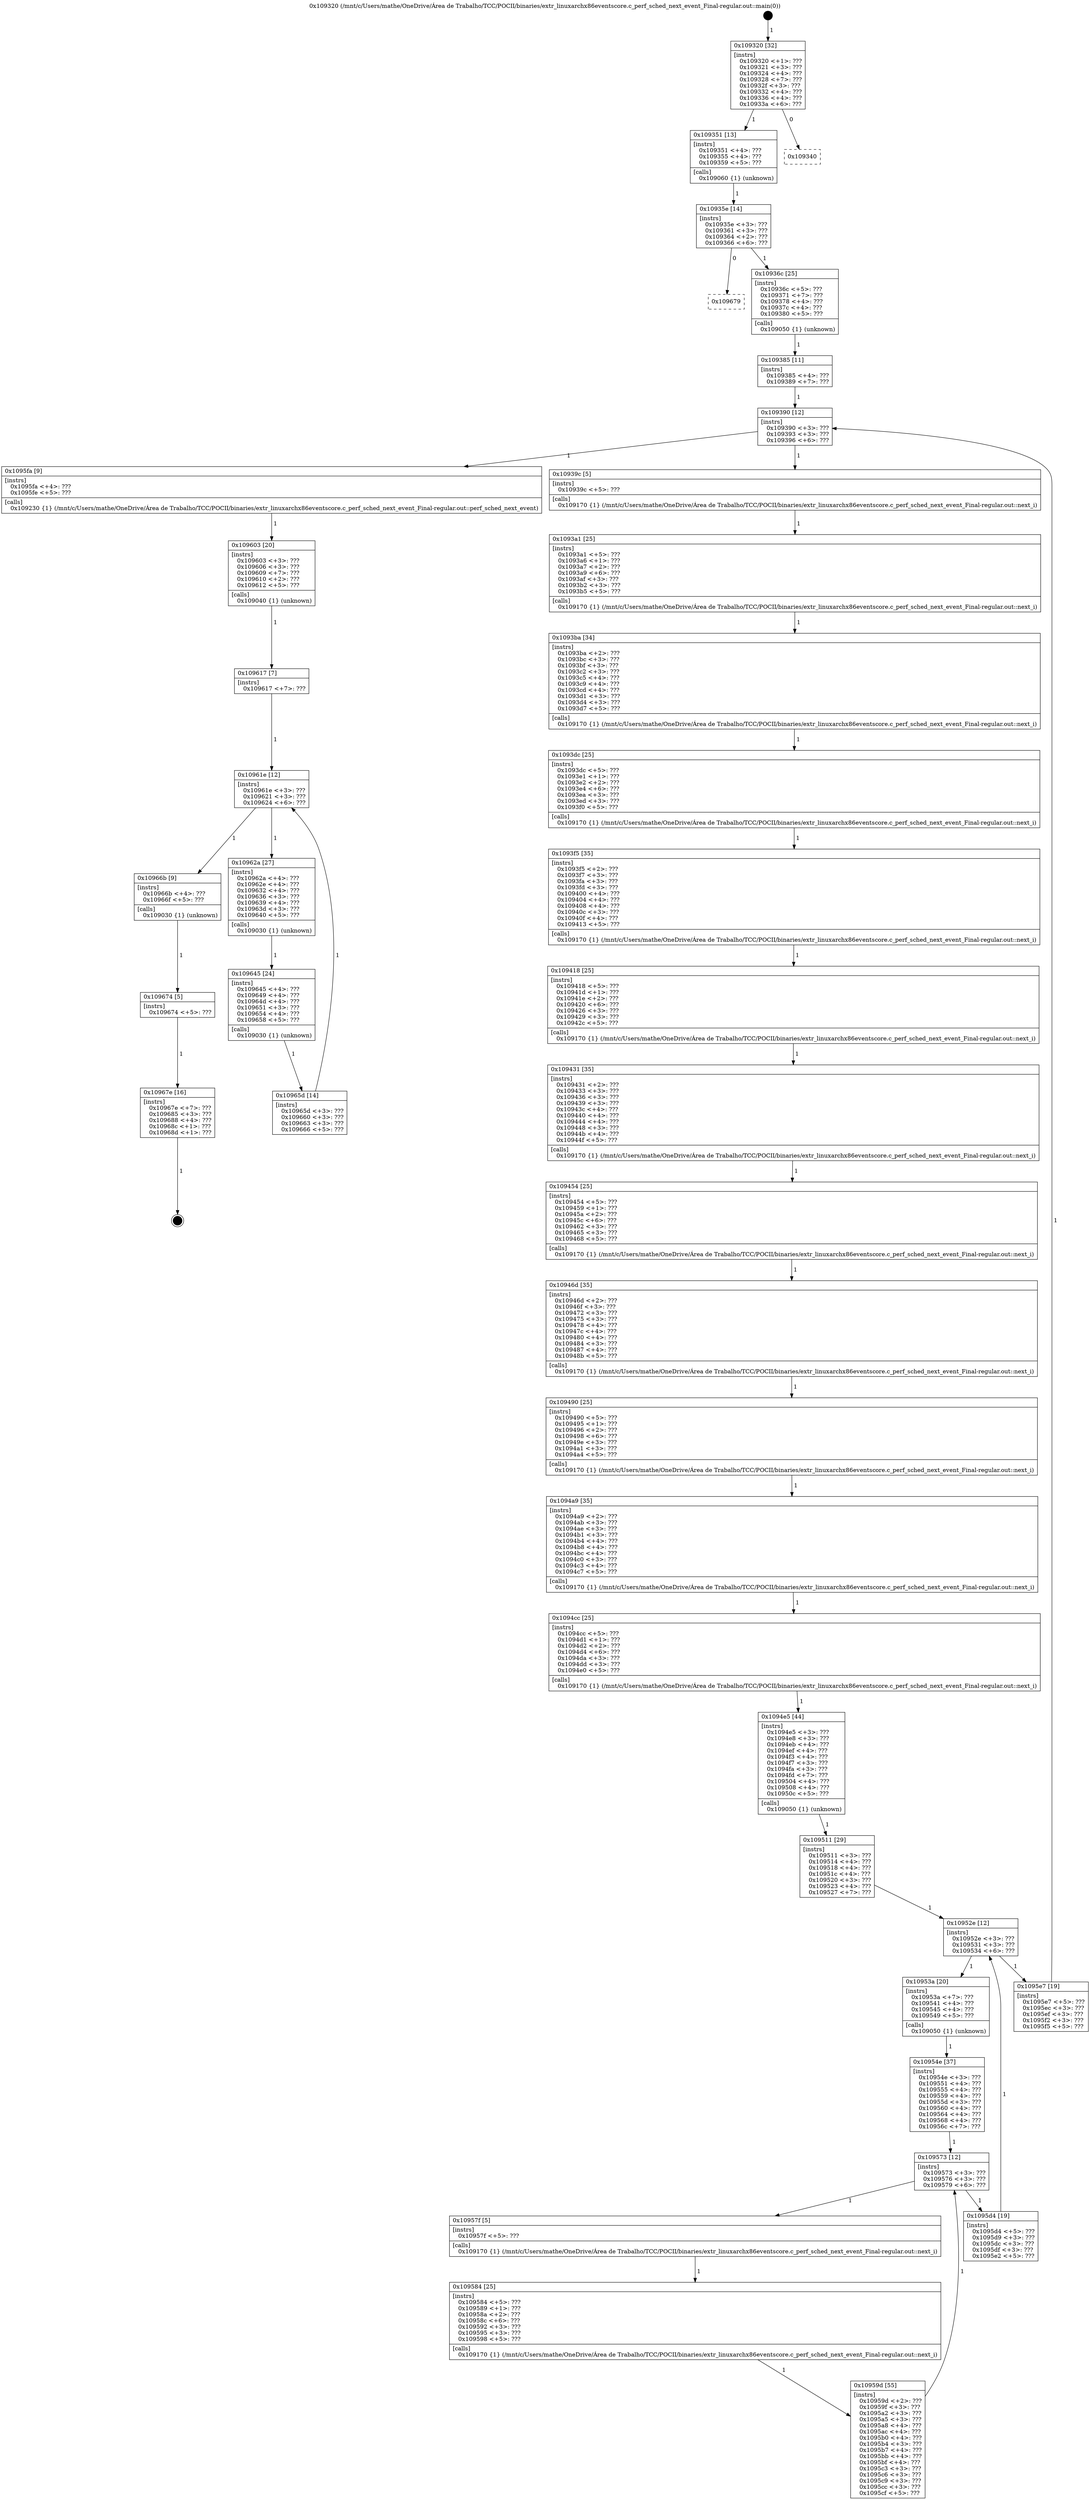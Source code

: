 digraph "0x109320" {
  label = "0x109320 (/mnt/c/Users/mathe/OneDrive/Área de Trabalho/TCC/POCII/binaries/extr_linuxarchx86eventscore.c_perf_sched_next_event_Final-regular.out::main(0))"
  labelloc = "t"
  node[shape=record]

  Entry [label="",width=0.3,height=0.3,shape=circle,fillcolor=black,style=filled]
  "0x109320" [label="{
     0x109320 [32]\l
     | [instrs]\l
     &nbsp;&nbsp;0x109320 \<+1\>: ???\l
     &nbsp;&nbsp;0x109321 \<+3\>: ???\l
     &nbsp;&nbsp;0x109324 \<+4\>: ???\l
     &nbsp;&nbsp;0x109328 \<+7\>: ???\l
     &nbsp;&nbsp;0x10932f \<+3\>: ???\l
     &nbsp;&nbsp;0x109332 \<+4\>: ???\l
     &nbsp;&nbsp;0x109336 \<+4\>: ???\l
     &nbsp;&nbsp;0x10933a \<+6\>: ???\l
  }"]
  "0x109351" [label="{
     0x109351 [13]\l
     | [instrs]\l
     &nbsp;&nbsp;0x109351 \<+4\>: ???\l
     &nbsp;&nbsp;0x109355 \<+4\>: ???\l
     &nbsp;&nbsp;0x109359 \<+5\>: ???\l
     | [calls]\l
     &nbsp;&nbsp;0x109060 \{1\} (unknown)\l
  }"]
  "0x109340" [label="{
     0x109340\l
  }", style=dashed]
  "0x10935e" [label="{
     0x10935e [14]\l
     | [instrs]\l
     &nbsp;&nbsp;0x10935e \<+3\>: ???\l
     &nbsp;&nbsp;0x109361 \<+3\>: ???\l
     &nbsp;&nbsp;0x109364 \<+2\>: ???\l
     &nbsp;&nbsp;0x109366 \<+6\>: ???\l
  }"]
  "0x109679" [label="{
     0x109679\l
  }", style=dashed]
  "0x10936c" [label="{
     0x10936c [25]\l
     | [instrs]\l
     &nbsp;&nbsp;0x10936c \<+5\>: ???\l
     &nbsp;&nbsp;0x109371 \<+7\>: ???\l
     &nbsp;&nbsp;0x109378 \<+4\>: ???\l
     &nbsp;&nbsp;0x10937c \<+4\>: ???\l
     &nbsp;&nbsp;0x109380 \<+5\>: ???\l
     | [calls]\l
     &nbsp;&nbsp;0x109050 \{1\} (unknown)\l
  }"]
  Exit [label="",width=0.3,height=0.3,shape=circle,fillcolor=black,style=filled,peripheries=2]
  "0x109390" [label="{
     0x109390 [12]\l
     | [instrs]\l
     &nbsp;&nbsp;0x109390 \<+3\>: ???\l
     &nbsp;&nbsp;0x109393 \<+3\>: ???\l
     &nbsp;&nbsp;0x109396 \<+6\>: ???\l
  }"]
  "0x1095fa" [label="{
     0x1095fa [9]\l
     | [instrs]\l
     &nbsp;&nbsp;0x1095fa \<+4\>: ???\l
     &nbsp;&nbsp;0x1095fe \<+5\>: ???\l
     | [calls]\l
     &nbsp;&nbsp;0x109230 \{1\} (/mnt/c/Users/mathe/OneDrive/Área de Trabalho/TCC/POCII/binaries/extr_linuxarchx86eventscore.c_perf_sched_next_event_Final-regular.out::perf_sched_next_event)\l
  }"]
  "0x10939c" [label="{
     0x10939c [5]\l
     | [instrs]\l
     &nbsp;&nbsp;0x10939c \<+5\>: ???\l
     | [calls]\l
     &nbsp;&nbsp;0x109170 \{1\} (/mnt/c/Users/mathe/OneDrive/Área de Trabalho/TCC/POCII/binaries/extr_linuxarchx86eventscore.c_perf_sched_next_event_Final-regular.out::next_i)\l
  }"]
  "0x1093a1" [label="{
     0x1093a1 [25]\l
     | [instrs]\l
     &nbsp;&nbsp;0x1093a1 \<+5\>: ???\l
     &nbsp;&nbsp;0x1093a6 \<+1\>: ???\l
     &nbsp;&nbsp;0x1093a7 \<+2\>: ???\l
     &nbsp;&nbsp;0x1093a9 \<+6\>: ???\l
     &nbsp;&nbsp;0x1093af \<+3\>: ???\l
     &nbsp;&nbsp;0x1093b2 \<+3\>: ???\l
     &nbsp;&nbsp;0x1093b5 \<+5\>: ???\l
     | [calls]\l
     &nbsp;&nbsp;0x109170 \{1\} (/mnt/c/Users/mathe/OneDrive/Área de Trabalho/TCC/POCII/binaries/extr_linuxarchx86eventscore.c_perf_sched_next_event_Final-regular.out::next_i)\l
  }"]
  "0x1093ba" [label="{
     0x1093ba [34]\l
     | [instrs]\l
     &nbsp;&nbsp;0x1093ba \<+2\>: ???\l
     &nbsp;&nbsp;0x1093bc \<+3\>: ???\l
     &nbsp;&nbsp;0x1093bf \<+3\>: ???\l
     &nbsp;&nbsp;0x1093c2 \<+3\>: ???\l
     &nbsp;&nbsp;0x1093c5 \<+4\>: ???\l
     &nbsp;&nbsp;0x1093c9 \<+4\>: ???\l
     &nbsp;&nbsp;0x1093cd \<+4\>: ???\l
     &nbsp;&nbsp;0x1093d1 \<+3\>: ???\l
     &nbsp;&nbsp;0x1093d4 \<+3\>: ???\l
     &nbsp;&nbsp;0x1093d7 \<+5\>: ???\l
     | [calls]\l
     &nbsp;&nbsp;0x109170 \{1\} (/mnt/c/Users/mathe/OneDrive/Área de Trabalho/TCC/POCII/binaries/extr_linuxarchx86eventscore.c_perf_sched_next_event_Final-regular.out::next_i)\l
  }"]
  "0x1093dc" [label="{
     0x1093dc [25]\l
     | [instrs]\l
     &nbsp;&nbsp;0x1093dc \<+5\>: ???\l
     &nbsp;&nbsp;0x1093e1 \<+1\>: ???\l
     &nbsp;&nbsp;0x1093e2 \<+2\>: ???\l
     &nbsp;&nbsp;0x1093e4 \<+6\>: ???\l
     &nbsp;&nbsp;0x1093ea \<+3\>: ???\l
     &nbsp;&nbsp;0x1093ed \<+3\>: ???\l
     &nbsp;&nbsp;0x1093f0 \<+5\>: ???\l
     | [calls]\l
     &nbsp;&nbsp;0x109170 \{1\} (/mnt/c/Users/mathe/OneDrive/Área de Trabalho/TCC/POCII/binaries/extr_linuxarchx86eventscore.c_perf_sched_next_event_Final-regular.out::next_i)\l
  }"]
  "0x1093f5" [label="{
     0x1093f5 [35]\l
     | [instrs]\l
     &nbsp;&nbsp;0x1093f5 \<+2\>: ???\l
     &nbsp;&nbsp;0x1093f7 \<+3\>: ???\l
     &nbsp;&nbsp;0x1093fa \<+3\>: ???\l
     &nbsp;&nbsp;0x1093fd \<+3\>: ???\l
     &nbsp;&nbsp;0x109400 \<+4\>: ???\l
     &nbsp;&nbsp;0x109404 \<+4\>: ???\l
     &nbsp;&nbsp;0x109408 \<+4\>: ???\l
     &nbsp;&nbsp;0x10940c \<+3\>: ???\l
     &nbsp;&nbsp;0x10940f \<+4\>: ???\l
     &nbsp;&nbsp;0x109413 \<+5\>: ???\l
     | [calls]\l
     &nbsp;&nbsp;0x109170 \{1\} (/mnt/c/Users/mathe/OneDrive/Área de Trabalho/TCC/POCII/binaries/extr_linuxarchx86eventscore.c_perf_sched_next_event_Final-regular.out::next_i)\l
  }"]
  "0x109418" [label="{
     0x109418 [25]\l
     | [instrs]\l
     &nbsp;&nbsp;0x109418 \<+5\>: ???\l
     &nbsp;&nbsp;0x10941d \<+1\>: ???\l
     &nbsp;&nbsp;0x10941e \<+2\>: ???\l
     &nbsp;&nbsp;0x109420 \<+6\>: ???\l
     &nbsp;&nbsp;0x109426 \<+3\>: ???\l
     &nbsp;&nbsp;0x109429 \<+3\>: ???\l
     &nbsp;&nbsp;0x10942c \<+5\>: ???\l
     | [calls]\l
     &nbsp;&nbsp;0x109170 \{1\} (/mnt/c/Users/mathe/OneDrive/Área de Trabalho/TCC/POCII/binaries/extr_linuxarchx86eventscore.c_perf_sched_next_event_Final-regular.out::next_i)\l
  }"]
  "0x109431" [label="{
     0x109431 [35]\l
     | [instrs]\l
     &nbsp;&nbsp;0x109431 \<+2\>: ???\l
     &nbsp;&nbsp;0x109433 \<+3\>: ???\l
     &nbsp;&nbsp;0x109436 \<+3\>: ???\l
     &nbsp;&nbsp;0x109439 \<+3\>: ???\l
     &nbsp;&nbsp;0x10943c \<+4\>: ???\l
     &nbsp;&nbsp;0x109440 \<+4\>: ???\l
     &nbsp;&nbsp;0x109444 \<+4\>: ???\l
     &nbsp;&nbsp;0x109448 \<+3\>: ???\l
     &nbsp;&nbsp;0x10944b \<+4\>: ???\l
     &nbsp;&nbsp;0x10944f \<+5\>: ???\l
     | [calls]\l
     &nbsp;&nbsp;0x109170 \{1\} (/mnt/c/Users/mathe/OneDrive/Área de Trabalho/TCC/POCII/binaries/extr_linuxarchx86eventscore.c_perf_sched_next_event_Final-regular.out::next_i)\l
  }"]
  "0x109454" [label="{
     0x109454 [25]\l
     | [instrs]\l
     &nbsp;&nbsp;0x109454 \<+5\>: ???\l
     &nbsp;&nbsp;0x109459 \<+1\>: ???\l
     &nbsp;&nbsp;0x10945a \<+2\>: ???\l
     &nbsp;&nbsp;0x10945c \<+6\>: ???\l
     &nbsp;&nbsp;0x109462 \<+3\>: ???\l
     &nbsp;&nbsp;0x109465 \<+3\>: ???\l
     &nbsp;&nbsp;0x109468 \<+5\>: ???\l
     | [calls]\l
     &nbsp;&nbsp;0x109170 \{1\} (/mnt/c/Users/mathe/OneDrive/Área de Trabalho/TCC/POCII/binaries/extr_linuxarchx86eventscore.c_perf_sched_next_event_Final-regular.out::next_i)\l
  }"]
  "0x10946d" [label="{
     0x10946d [35]\l
     | [instrs]\l
     &nbsp;&nbsp;0x10946d \<+2\>: ???\l
     &nbsp;&nbsp;0x10946f \<+3\>: ???\l
     &nbsp;&nbsp;0x109472 \<+3\>: ???\l
     &nbsp;&nbsp;0x109475 \<+3\>: ???\l
     &nbsp;&nbsp;0x109478 \<+4\>: ???\l
     &nbsp;&nbsp;0x10947c \<+4\>: ???\l
     &nbsp;&nbsp;0x109480 \<+4\>: ???\l
     &nbsp;&nbsp;0x109484 \<+3\>: ???\l
     &nbsp;&nbsp;0x109487 \<+4\>: ???\l
     &nbsp;&nbsp;0x10948b \<+5\>: ???\l
     | [calls]\l
     &nbsp;&nbsp;0x109170 \{1\} (/mnt/c/Users/mathe/OneDrive/Área de Trabalho/TCC/POCII/binaries/extr_linuxarchx86eventscore.c_perf_sched_next_event_Final-regular.out::next_i)\l
  }"]
  "0x109490" [label="{
     0x109490 [25]\l
     | [instrs]\l
     &nbsp;&nbsp;0x109490 \<+5\>: ???\l
     &nbsp;&nbsp;0x109495 \<+1\>: ???\l
     &nbsp;&nbsp;0x109496 \<+2\>: ???\l
     &nbsp;&nbsp;0x109498 \<+6\>: ???\l
     &nbsp;&nbsp;0x10949e \<+3\>: ???\l
     &nbsp;&nbsp;0x1094a1 \<+3\>: ???\l
     &nbsp;&nbsp;0x1094a4 \<+5\>: ???\l
     | [calls]\l
     &nbsp;&nbsp;0x109170 \{1\} (/mnt/c/Users/mathe/OneDrive/Área de Trabalho/TCC/POCII/binaries/extr_linuxarchx86eventscore.c_perf_sched_next_event_Final-regular.out::next_i)\l
  }"]
  "0x1094a9" [label="{
     0x1094a9 [35]\l
     | [instrs]\l
     &nbsp;&nbsp;0x1094a9 \<+2\>: ???\l
     &nbsp;&nbsp;0x1094ab \<+3\>: ???\l
     &nbsp;&nbsp;0x1094ae \<+3\>: ???\l
     &nbsp;&nbsp;0x1094b1 \<+3\>: ???\l
     &nbsp;&nbsp;0x1094b4 \<+4\>: ???\l
     &nbsp;&nbsp;0x1094b8 \<+4\>: ???\l
     &nbsp;&nbsp;0x1094bc \<+4\>: ???\l
     &nbsp;&nbsp;0x1094c0 \<+3\>: ???\l
     &nbsp;&nbsp;0x1094c3 \<+4\>: ???\l
     &nbsp;&nbsp;0x1094c7 \<+5\>: ???\l
     | [calls]\l
     &nbsp;&nbsp;0x109170 \{1\} (/mnt/c/Users/mathe/OneDrive/Área de Trabalho/TCC/POCII/binaries/extr_linuxarchx86eventscore.c_perf_sched_next_event_Final-regular.out::next_i)\l
  }"]
  "0x1094cc" [label="{
     0x1094cc [25]\l
     | [instrs]\l
     &nbsp;&nbsp;0x1094cc \<+5\>: ???\l
     &nbsp;&nbsp;0x1094d1 \<+1\>: ???\l
     &nbsp;&nbsp;0x1094d2 \<+2\>: ???\l
     &nbsp;&nbsp;0x1094d4 \<+6\>: ???\l
     &nbsp;&nbsp;0x1094da \<+3\>: ???\l
     &nbsp;&nbsp;0x1094dd \<+3\>: ???\l
     &nbsp;&nbsp;0x1094e0 \<+5\>: ???\l
     | [calls]\l
     &nbsp;&nbsp;0x109170 \{1\} (/mnt/c/Users/mathe/OneDrive/Área de Trabalho/TCC/POCII/binaries/extr_linuxarchx86eventscore.c_perf_sched_next_event_Final-regular.out::next_i)\l
  }"]
  "0x1094e5" [label="{
     0x1094e5 [44]\l
     | [instrs]\l
     &nbsp;&nbsp;0x1094e5 \<+3\>: ???\l
     &nbsp;&nbsp;0x1094e8 \<+3\>: ???\l
     &nbsp;&nbsp;0x1094eb \<+4\>: ???\l
     &nbsp;&nbsp;0x1094ef \<+4\>: ???\l
     &nbsp;&nbsp;0x1094f3 \<+4\>: ???\l
     &nbsp;&nbsp;0x1094f7 \<+3\>: ???\l
     &nbsp;&nbsp;0x1094fa \<+3\>: ???\l
     &nbsp;&nbsp;0x1094fd \<+7\>: ???\l
     &nbsp;&nbsp;0x109504 \<+4\>: ???\l
     &nbsp;&nbsp;0x109508 \<+4\>: ???\l
     &nbsp;&nbsp;0x10950c \<+5\>: ???\l
     | [calls]\l
     &nbsp;&nbsp;0x109050 \{1\} (unknown)\l
  }"]
  "0x10952e" [label="{
     0x10952e [12]\l
     | [instrs]\l
     &nbsp;&nbsp;0x10952e \<+3\>: ???\l
     &nbsp;&nbsp;0x109531 \<+3\>: ???\l
     &nbsp;&nbsp;0x109534 \<+6\>: ???\l
  }"]
  "0x1095e7" [label="{
     0x1095e7 [19]\l
     | [instrs]\l
     &nbsp;&nbsp;0x1095e7 \<+5\>: ???\l
     &nbsp;&nbsp;0x1095ec \<+3\>: ???\l
     &nbsp;&nbsp;0x1095ef \<+3\>: ???\l
     &nbsp;&nbsp;0x1095f2 \<+3\>: ???\l
     &nbsp;&nbsp;0x1095f5 \<+5\>: ???\l
  }"]
  "0x10953a" [label="{
     0x10953a [20]\l
     | [instrs]\l
     &nbsp;&nbsp;0x10953a \<+7\>: ???\l
     &nbsp;&nbsp;0x109541 \<+4\>: ???\l
     &nbsp;&nbsp;0x109545 \<+4\>: ???\l
     &nbsp;&nbsp;0x109549 \<+5\>: ???\l
     | [calls]\l
     &nbsp;&nbsp;0x109050 \{1\} (unknown)\l
  }"]
  "0x109573" [label="{
     0x109573 [12]\l
     | [instrs]\l
     &nbsp;&nbsp;0x109573 \<+3\>: ???\l
     &nbsp;&nbsp;0x109576 \<+3\>: ???\l
     &nbsp;&nbsp;0x109579 \<+6\>: ???\l
  }"]
  "0x1095d4" [label="{
     0x1095d4 [19]\l
     | [instrs]\l
     &nbsp;&nbsp;0x1095d4 \<+5\>: ???\l
     &nbsp;&nbsp;0x1095d9 \<+3\>: ???\l
     &nbsp;&nbsp;0x1095dc \<+3\>: ???\l
     &nbsp;&nbsp;0x1095df \<+3\>: ???\l
     &nbsp;&nbsp;0x1095e2 \<+5\>: ???\l
  }"]
  "0x10957f" [label="{
     0x10957f [5]\l
     | [instrs]\l
     &nbsp;&nbsp;0x10957f \<+5\>: ???\l
     | [calls]\l
     &nbsp;&nbsp;0x109170 \{1\} (/mnt/c/Users/mathe/OneDrive/Área de Trabalho/TCC/POCII/binaries/extr_linuxarchx86eventscore.c_perf_sched_next_event_Final-regular.out::next_i)\l
  }"]
  "0x109584" [label="{
     0x109584 [25]\l
     | [instrs]\l
     &nbsp;&nbsp;0x109584 \<+5\>: ???\l
     &nbsp;&nbsp;0x109589 \<+1\>: ???\l
     &nbsp;&nbsp;0x10958a \<+2\>: ???\l
     &nbsp;&nbsp;0x10958c \<+6\>: ???\l
     &nbsp;&nbsp;0x109592 \<+3\>: ???\l
     &nbsp;&nbsp;0x109595 \<+3\>: ???\l
     &nbsp;&nbsp;0x109598 \<+5\>: ???\l
     | [calls]\l
     &nbsp;&nbsp;0x109170 \{1\} (/mnt/c/Users/mathe/OneDrive/Área de Trabalho/TCC/POCII/binaries/extr_linuxarchx86eventscore.c_perf_sched_next_event_Final-regular.out::next_i)\l
  }"]
  "0x10959d" [label="{
     0x10959d [55]\l
     | [instrs]\l
     &nbsp;&nbsp;0x10959d \<+2\>: ???\l
     &nbsp;&nbsp;0x10959f \<+3\>: ???\l
     &nbsp;&nbsp;0x1095a2 \<+3\>: ???\l
     &nbsp;&nbsp;0x1095a5 \<+3\>: ???\l
     &nbsp;&nbsp;0x1095a8 \<+4\>: ???\l
     &nbsp;&nbsp;0x1095ac \<+4\>: ???\l
     &nbsp;&nbsp;0x1095b0 \<+4\>: ???\l
     &nbsp;&nbsp;0x1095b4 \<+3\>: ???\l
     &nbsp;&nbsp;0x1095b7 \<+4\>: ???\l
     &nbsp;&nbsp;0x1095bb \<+4\>: ???\l
     &nbsp;&nbsp;0x1095bf \<+4\>: ???\l
     &nbsp;&nbsp;0x1095c3 \<+3\>: ???\l
     &nbsp;&nbsp;0x1095c6 \<+3\>: ???\l
     &nbsp;&nbsp;0x1095c9 \<+3\>: ???\l
     &nbsp;&nbsp;0x1095cc \<+3\>: ???\l
     &nbsp;&nbsp;0x1095cf \<+5\>: ???\l
  }"]
  "0x10954e" [label="{
     0x10954e [37]\l
     | [instrs]\l
     &nbsp;&nbsp;0x10954e \<+3\>: ???\l
     &nbsp;&nbsp;0x109551 \<+4\>: ???\l
     &nbsp;&nbsp;0x109555 \<+4\>: ???\l
     &nbsp;&nbsp;0x109559 \<+4\>: ???\l
     &nbsp;&nbsp;0x10955d \<+3\>: ???\l
     &nbsp;&nbsp;0x109560 \<+4\>: ???\l
     &nbsp;&nbsp;0x109564 \<+4\>: ???\l
     &nbsp;&nbsp;0x109568 \<+4\>: ???\l
     &nbsp;&nbsp;0x10956c \<+7\>: ???\l
  }"]
  "0x10967e" [label="{
     0x10967e [16]\l
     | [instrs]\l
     &nbsp;&nbsp;0x10967e \<+7\>: ???\l
     &nbsp;&nbsp;0x109685 \<+3\>: ???\l
     &nbsp;&nbsp;0x109688 \<+4\>: ???\l
     &nbsp;&nbsp;0x10968c \<+1\>: ???\l
     &nbsp;&nbsp;0x10968d \<+1\>: ???\l
  }"]
  "0x109511" [label="{
     0x109511 [29]\l
     | [instrs]\l
     &nbsp;&nbsp;0x109511 \<+3\>: ???\l
     &nbsp;&nbsp;0x109514 \<+4\>: ???\l
     &nbsp;&nbsp;0x109518 \<+4\>: ???\l
     &nbsp;&nbsp;0x10951c \<+4\>: ???\l
     &nbsp;&nbsp;0x109520 \<+3\>: ???\l
     &nbsp;&nbsp;0x109523 \<+4\>: ???\l
     &nbsp;&nbsp;0x109527 \<+7\>: ???\l
  }"]
  "0x109674" [label="{
     0x109674 [5]\l
     | [instrs]\l
     &nbsp;&nbsp;0x109674 \<+5\>: ???\l
  }"]
  "0x109385" [label="{
     0x109385 [11]\l
     | [instrs]\l
     &nbsp;&nbsp;0x109385 \<+4\>: ???\l
     &nbsp;&nbsp;0x109389 \<+7\>: ???\l
  }"]
  "0x109603" [label="{
     0x109603 [20]\l
     | [instrs]\l
     &nbsp;&nbsp;0x109603 \<+3\>: ???\l
     &nbsp;&nbsp;0x109606 \<+3\>: ???\l
     &nbsp;&nbsp;0x109609 \<+7\>: ???\l
     &nbsp;&nbsp;0x109610 \<+2\>: ???\l
     &nbsp;&nbsp;0x109612 \<+5\>: ???\l
     | [calls]\l
     &nbsp;&nbsp;0x109040 \{1\} (unknown)\l
  }"]
  "0x10961e" [label="{
     0x10961e [12]\l
     | [instrs]\l
     &nbsp;&nbsp;0x10961e \<+3\>: ???\l
     &nbsp;&nbsp;0x109621 \<+3\>: ???\l
     &nbsp;&nbsp;0x109624 \<+6\>: ???\l
  }"]
  "0x10966b" [label="{
     0x10966b [9]\l
     | [instrs]\l
     &nbsp;&nbsp;0x10966b \<+4\>: ???\l
     &nbsp;&nbsp;0x10966f \<+5\>: ???\l
     | [calls]\l
     &nbsp;&nbsp;0x109030 \{1\} (unknown)\l
  }"]
  "0x10962a" [label="{
     0x10962a [27]\l
     | [instrs]\l
     &nbsp;&nbsp;0x10962a \<+4\>: ???\l
     &nbsp;&nbsp;0x10962e \<+4\>: ???\l
     &nbsp;&nbsp;0x109632 \<+4\>: ???\l
     &nbsp;&nbsp;0x109636 \<+3\>: ???\l
     &nbsp;&nbsp;0x109639 \<+4\>: ???\l
     &nbsp;&nbsp;0x10963d \<+3\>: ???\l
     &nbsp;&nbsp;0x109640 \<+5\>: ???\l
     | [calls]\l
     &nbsp;&nbsp;0x109030 \{1\} (unknown)\l
  }"]
  "0x109645" [label="{
     0x109645 [24]\l
     | [instrs]\l
     &nbsp;&nbsp;0x109645 \<+4\>: ???\l
     &nbsp;&nbsp;0x109649 \<+4\>: ???\l
     &nbsp;&nbsp;0x10964d \<+4\>: ???\l
     &nbsp;&nbsp;0x109651 \<+3\>: ???\l
     &nbsp;&nbsp;0x109654 \<+4\>: ???\l
     &nbsp;&nbsp;0x109658 \<+5\>: ???\l
     | [calls]\l
     &nbsp;&nbsp;0x109030 \{1\} (unknown)\l
  }"]
  "0x10965d" [label="{
     0x10965d [14]\l
     | [instrs]\l
     &nbsp;&nbsp;0x10965d \<+3\>: ???\l
     &nbsp;&nbsp;0x109660 \<+3\>: ???\l
     &nbsp;&nbsp;0x109663 \<+3\>: ???\l
     &nbsp;&nbsp;0x109666 \<+5\>: ???\l
  }"]
  "0x109617" [label="{
     0x109617 [7]\l
     | [instrs]\l
     &nbsp;&nbsp;0x109617 \<+7\>: ???\l
  }"]
  Entry -> "0x109320" [label=" 1"]
  "0x109320" -> "0x109351" [label=" 1"]
  "0x109320" -> "0x109340" [label=" 0"]
  "0x109351" -> "0x10935e" [label=" 1"]
  "0x10935e" -> "0x109679" [label=" 0"]
  "0x10935e" -> "0x10936c" [label=" 1"]
  "0x10967e" -> Exit [label=" 1"]
  "0x10936c" -> "0x109385" [label=" 1"]
  "0x109390" -> "0x1095fa" [label=" 1"]
  "0x109390" -> "0x10939c" [label=" 1"]
  "0x10939c" -> "0x1093a1" [label=" 1"]
  "0x1093a1" -> "0x1093ba" [label=" 1"]
  "0x1093ba" -> "0x1093dc" [label=" 1"]
  "0x1093dc" -> "0x1093f5" [label=" 1"]
  "0x1093f5" -> "0x109418" [label=" 1"]
  "0x109418" -> "0x109431" [label=" 1"]
  "0x109431" -> "0x109454" [label=" 1"]
  "0x109454" -> "0x10946d" [label=" 1"]
  "0x10946d" -> "0x109490" [label=" 1"]
  "0x109490" -> "0x1094a9" [label=" 1"]
  "0x1094a9" -> "0x1094cc" [label=" 1"]
  "0x1094cc" -> "0x1094e5" [label=" 1"]
  "0x1094e5" -> "0x109511" [label=" 1"]
  "0x10952e" -> "0x1095e7" [label=" 1"]
  "0x10952e" -> "0x10953a" [label=" 1"]
  "0x10953a" -> "0x10954e" [label=" 1"]
  "0x109573" -> "0x1095d4" [label=" 1"]
  "0x109573" -> "0x10957f" [label=" 1"]
  "0x10957f" -> "0x109584" [label=" 1"]
  "0x109584" -> "0x10959d" [label=" 1"]
  "0x10954e" -> "0x109573" [label=" 1"]
  "0x10959d" -> "0x109573" [label=" 1"]
  "0x109674" -> "0x10967e" [label=" 1"]
  "0x109511" -> "0x10952e" [label=" 1"]
  "0x1095d4" -> "0x10952e" [label=" 1"]
  "0x10966b" -> "0x109674" [label=" 1"]
  "0x109385" -> "0x109390" [label=" 1"]
  "0x1095e7" -> "0x109390" [label=" 1"]
  "0x1095fa" -> "0x109603" [label=" 1"]
  "0x109603" -> "0x109617" [label=" 1"]
  "0x10961e" -> "0x10966b" [label=" 1"]
  "0x10961e" -> "0x10962a" [label=" 1"]
  "0x10962a" -> "0x109645" [label=" 1"]
  "0x109645" -> "0x10965d" [label=" 1"]
  "0x109617" -> "0x10961e" [label=" 1"]
  "0x10965d" -> "0x10961e" [label=" 1"]
}
